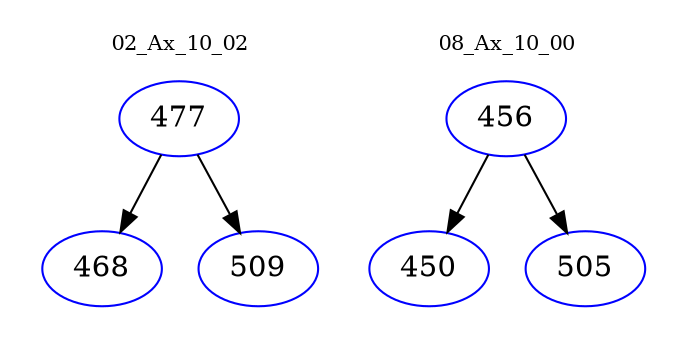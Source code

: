 digraph{
subgraph cluster_0 {
color = white
label = "02_Ax_10_02";
fontsize=10;
T0_477 [label="477", color="blue"]
T0_477 -> T0_468 [color="black"]
T0_468 [label="468", color="blue"]
T0_477 -> T0_509 [color="black"]
T0_509 [label="509", color="blue"]
}
subgraph cluster_1 {
color = white
label = "08_Ax_10_00";
fontsize=10;
T1_456 [label="456", color="blue"]
T1_456 -> T1_450 [color="black"]
T1_450 [label="450", color="blue"]
T1_456 -> T1_505 [color="black"]
T1_505 [label="505", color="blue"]
}
}
